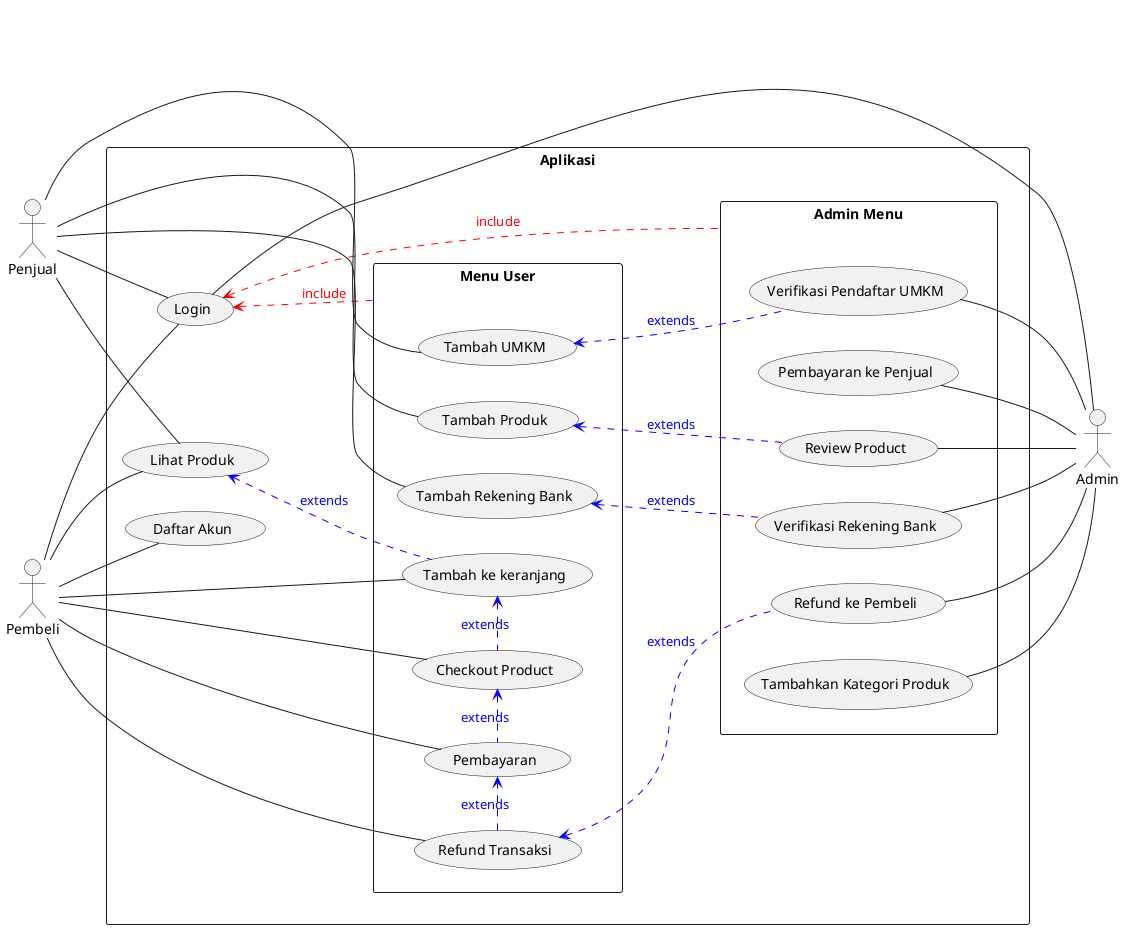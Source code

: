 @startuml

left to right direction
skinparam PackageStyle recangle

actor "Pembeli" as User
actor Admin
actor "Penjual" as Buyer

rectangle "Aplikasi" as app {

    rectangle "Admin Menu" as admin_menu {
        usecase "Tambahkan Kategori Produk" as addProductCategory
        usecase "Verifikasi Pendaftar UMKM" as verifyUmkmRegistration
        usecase "Verifikasi Rekening Bank" as verifyBankAccount
        usecase "Review Product" as reviewProduct
        usecase "Pembayaran ke Penjual" as paymentToSeller
        usecase "Refund ke Pembeli" as refundToBuyer
    }


    rectangle "Menu User" as user_menu {
        usecase "Tambah ke keranjang" as addToCart
        usecase "Checkout Product" as checkoutProduct
        usecase "Pembayaran" as userPayment
        usecase "Tambah Produk" as addProduct
        usecase "Tambah UMKM" as addUMKM
        usecase "Tambah Rekening Bank" as addBankAccount
        usecase "Refund Transaksi" as refundTransaction
    }

    usecase Login
    usecase "Daftar Akun" as registerAccount
    usecase "Lihat Produk" as seeProduct



}




' Flow

Login -right- Admin
User -down- Login
Buyer -down- Login

' admin_menu .> Login #line:red;text:red; : include
Login <.. admin_menu #line:red;text:red; : include
Login <.. user_menu #line:red;text:red; : include

addProductCategory -- Admin
verifyUmkmRegistration -- Admin
verifyBankAccount -- Admin
reviewProduct -- Admin
paymentToSeller -- Admin
refundToBuyer -- Admin

User -- addToCart
User -- checkoutProduct
User -- userPayment
User -- refundTransaction
User -- registerAccount
User -right- seeProduct

Buyer -- addUMKM
Buyer -- addBankAccount
Buyer -- addProduct
Buyer -- seeProduct

seeProduct <.down. addToCart #line:blue;text:blue; : extends
addToCart <. checkoutProduct #line:blue;text:blue; : extends
checkoutProduct <. userPayment #line:blue;text:blue; : extends

addUMKM <.down. verifyUmkmRegistration #line:blue;text:blue; : extends
addBankAccount <. verifyBankAccount #line:blue;text:blue; : extends
addProduct <. reviewProduct #line:blue;text:blue; : extends
refundTransaction .> userPayment #line:blue;text:blue; : extends
refundTransaction <. refundToBuyer #line:blue;text:blue; : extends

@enduml